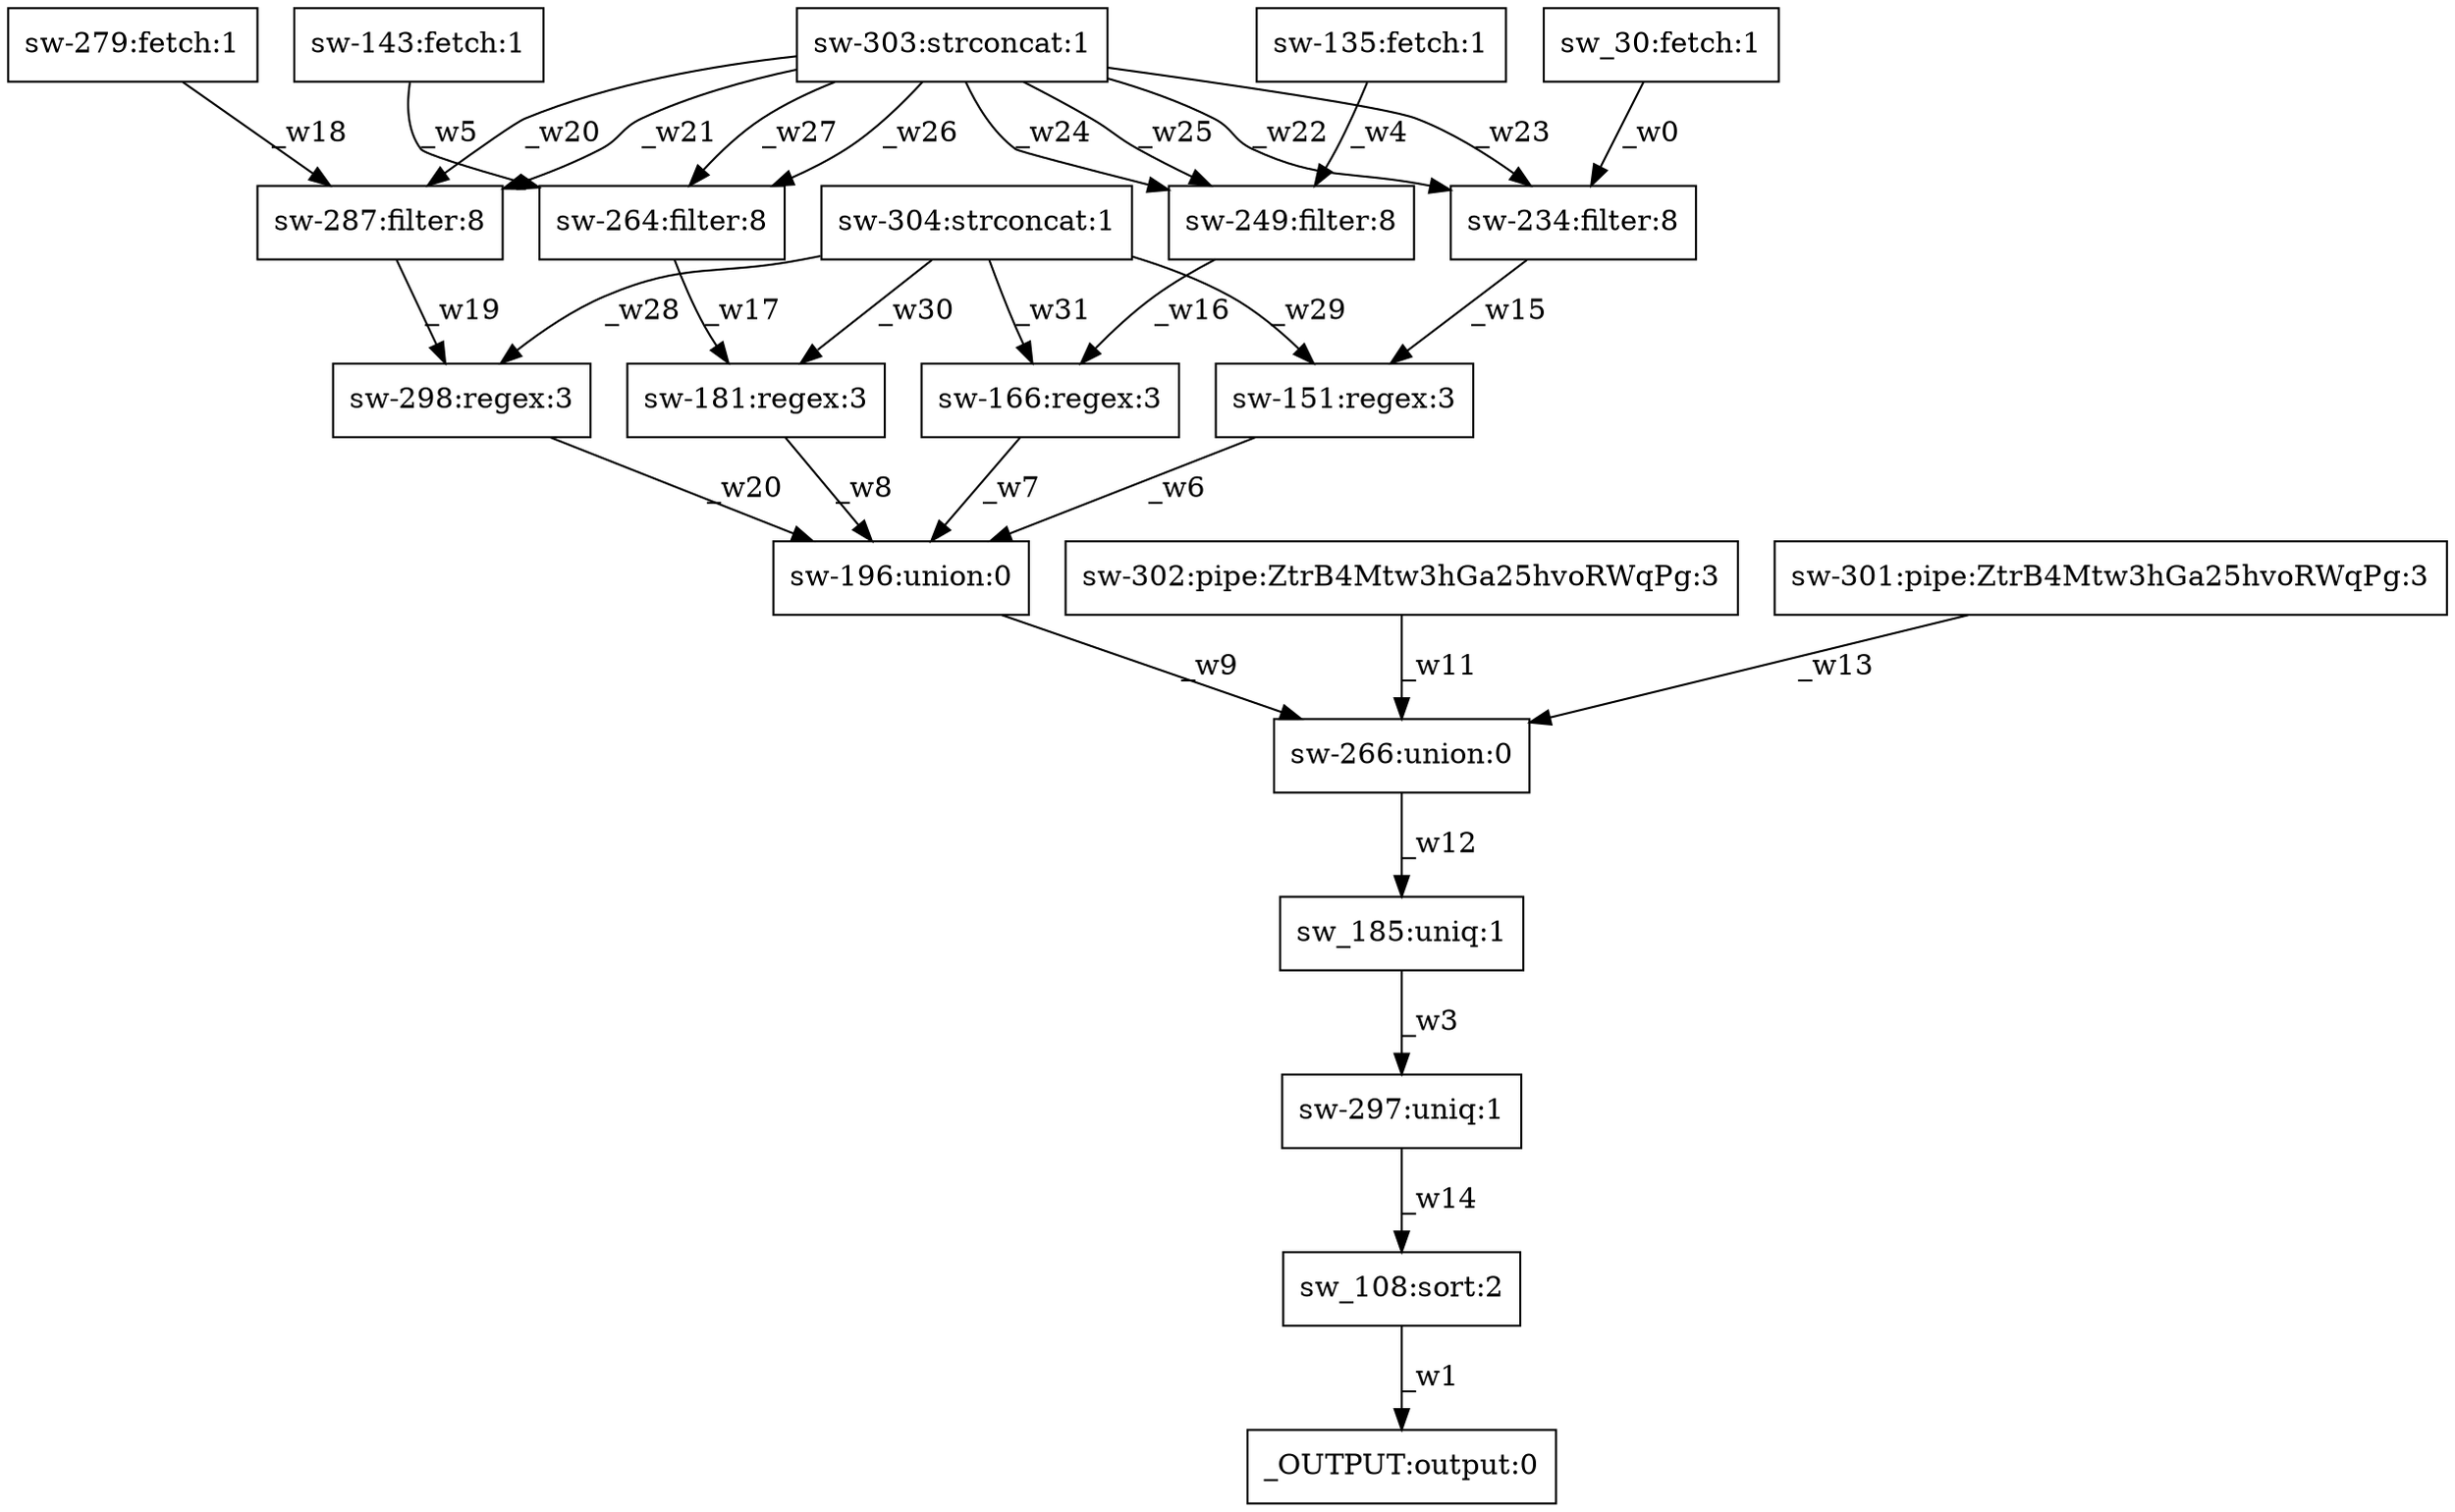 digraph test1 { node [shape=box] "sw-279" [label="sw-279:fetch:1"];"_OUTPUT" [label="_OUTPUT:output:0"];"sw-303" [label="sw-303:strconcat:1"];"sw-287" [label="sw-287:filter:8"];"sw-298" [label="sw-298:regex:3"];"sw-151" [label="sw-151:regex:3"];"sw-304" [label="sw-304:strconcat:1"];"sw-181" [label="sw-181:regex:3"];"sw-266" [label="sw-266:union:0"];"sw_108" [label="sw_108:sort:2"];"sw-297" [label="sw-297:uniq:1"];"sw-234" [label="sw-234:filter:8"];"sw-196" [label="sw-196:union:0"];"sw-249" [label="sw-249:filter:8"];"sw-143" [label="sw-143:fetch:1"];"sw_30" [label="sw_30:fetch:1"];"sw-264" [label="sw-264:filter:8"];"sw-166" [label="sw-166:regex:3"];"sw-302" [label="sw-302:pipe:ZtrB4Mtw3hGa25hvoRWqPg:3"];"sw-301" [label="sw-301:pipe:ZtrB4Mtw3hGa25hvoRWqPg:3"];"sw-135" [label="sw-135:fetch:1"];"sw_185" [label="sw_185:uniq:1"];"sw_30" -> "sw-234" [label="_w0"];"sw_108" -> "_OUTPUT" [label="_w1"];"sw_185" -> "sw-297" [label="_w3"];"sw-135" -> "sw-249" [label="_w4"];"sw-143" -> "sw-264" [label="_w5"];"sw-151" -> "sw-196" [label="_w6"];"sw-166" -> "sw-196" [label="_w7"];"sw-181" -> "sw-196" [label="_w8"];"sw-196" -> "sw-266" [label="_w9"];"sw-302" -> "sw-266" [label="_w11"];"sw-266" -> "sw_185" [label="_w12"];"sw-301" -> "sw-266" [label="_w13"];"sw-297" -> "sw_108" [label="_w14"];"sw-234" -> "sw-151" [label="_w15"];"sw-249" -> "sw-166" [label="_w16"];"sw-264" -> "sw-181" [label="_w17"];"sw-279" -> "sw-287" [label="_w18"];"sw-287" -> "sw-298" [label="_w19"];"sw-298" -> "sw-196" [label="_w20"];"sw-303" -> "sw-287" [label="_w20"];"sw-303" -> "sw-287" [label="_w21"];"sw-303" -> "sw-234" [label="_w22"];"sw-303" -> "sw-234" [label="_w23"];"sw-303" -> "sw-249" [label="_w24"];"sw-303" -> "sw-249" [label="_w25"];"sw-303" -> "sw-264" [label="_w26"];"sw-303" -> "sw-264" [label="_w27"];"sw-304" -> "sw-298" [label="_w28"];"sw-304" -> "sw-151" [label="_w29"];"sw-304" -> "sw-181" [label="_w30"];"sw-304" -> "sw-166" [label="_w31"];}